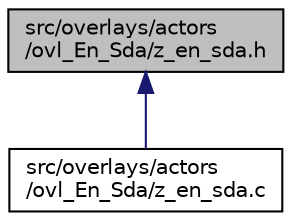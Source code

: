 digraph "src/overlays/actors/ovl_En_Sda/z_en_sda.h"
{
 // LATEX_PDF_SIZE
  edge [fontname="Helvetica",fontsize="10",labelfontname="Helvetica",labelfontsize="10"];
  node [fontname="Helvetica",fontsize="10",shape=record];
  Node1 [label="src/overlays/actors\l/ovl_En_Sda/z_en_sda.h",height=0.2,width=0.4,color="black", fillcolor="grey75", style="filled", fontcolor="black",tooltip=" "];
  Node1 -> Node2 [dir="back",color="midnightblue",fontsize="10",style="solid",fontname="Helvetica"];
  Node2 [label="src/overlays/actors\l/ovl_En_Sda/z_en_sda.c",height=0.2,width=0.4,color="black", fillcolor="white", style="filled",URL="$d0/d41/z__en__sda_8c.html",tooltip=" "];
}
